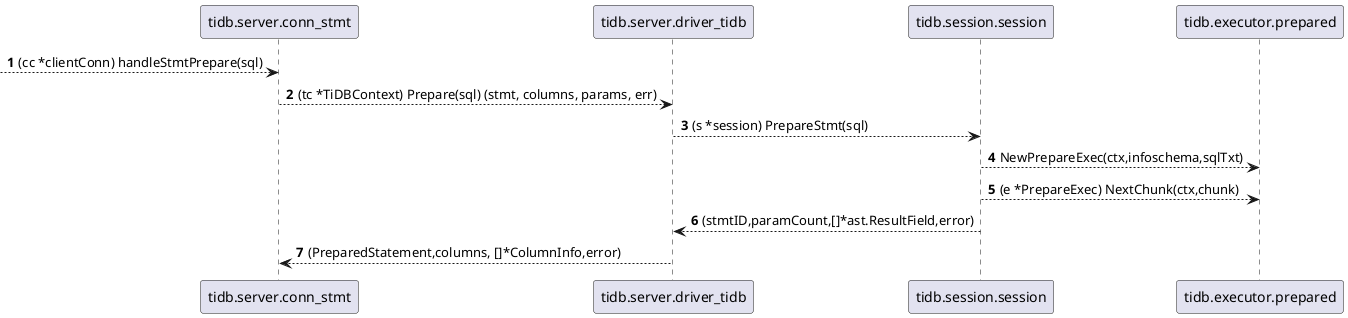 @startuml
autonumber
[-->tidb.server.conn_stmt:(cc *clientConn) handleStmtPrepare(sql)
tidb.server.conn_stmt-->tidb.server.driver_tidb:(tc *TiDBContext) Prepare(sql) (stmt, columns, params, err)
tidb.server.driver_tidb-->tidb.session.session:(s *session) PrepareStmt(sql)
tidb.session.session-->tidb.executor.prepared:NewPrepareExec(ctx,infoschema,sqlTxt)
tidb.session.session-->tidb.executor.prepared:(e *PrepareExec) NextChunk(ctx,chunk)
tidb.server.driver_tidb<--tidb.session.session:(stmtID,paramCount,[]*ast.ResultField,error)


tidb.server.conn_stmt<--tidb.server.driver_tidb:(PreparedStatement,columns, []*ColumnInfo,error)

@enduml